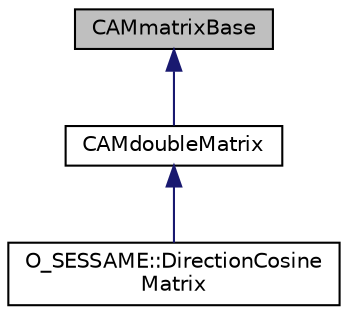 digraph "CAMmatrixBase"
{
 // LATEX_PDF_SIZE
  edge [fontname="Helvetica",fontsize="10",labelfontname="Helvetica",labelfontsize="10"];
  node [fontname="Helvetica",fontsize="10",shape=record];
  Node1 [label="CAMmatrixBase",height=0.2,width=0.4,color="black", fillcolor="grey75", style="filled", fontcolor="black",tooltip=" "];
  Node1 -> Node2 [dir="back",color="midnightblue",fontsize="10",style="solid",fontname="Helvetica"];
  Node2 [label="CAMdoubleMatrix",height=0.2,width=0.4,color="black", fillcolor="white", style="filled",URL="$classCAMdoubleMatrix.html",tooltip=" "];
  Node2 -> Node3 [dir="back",color="midnightblue",fontsize="10",style="solid",fontname="Helvetica"];
  Node3 [label="O_SESSAME::DirectionCosine\lMatrix",height=0.2,width=0.4,color="black", fillcolor="white", style="filled",URL="$classO__SESSAME_1_1DirectionCosineMatrix.html",tooltip="3x3 direction cosine matrix attitude representation."];
}
